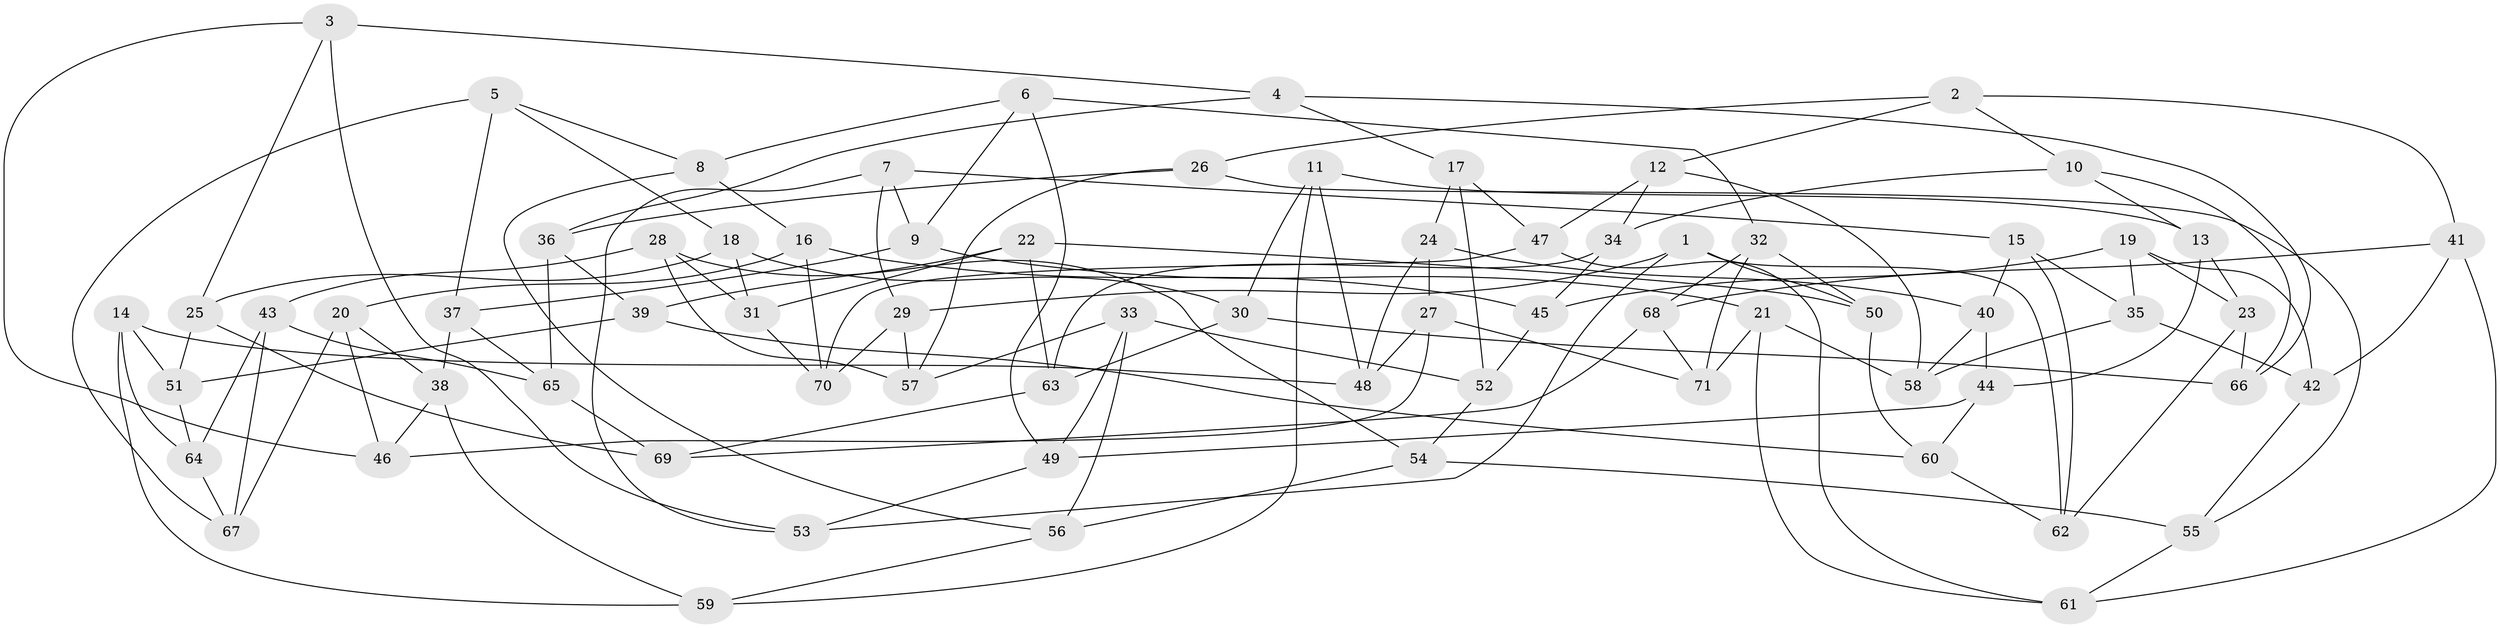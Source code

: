 // coarse degree distribution, {9: 0.08333333333333333, 4: 0.6388888888888888, 3: 0.1111111111111111, 10: 0.08333333333333333, 7: 0.027777777777777776, 6: 0.027777777777777776, 8: 0.027777777777777776}
// Generated by graph-tools (version 1.1) at 2025/53/03/04/25 22:53:40]
// undirected, 71 vertices, 142 edges
graph export_dot {
  node [color=gray90,style=filled];
  1;
  2;
  3;
  4;
  5;
  6;
  7;
  8;
  9;
  10;
  11;
  12;
  13;
  14;
  15;
  16;
  17;
  18;
  19;
  20;
  21;
  22;
  23;
  24;
  25;
  26;
  27;
  28;
  29;
  30;
  31;
  32;
  33;
  34;
  35;
  36;
  37;
  38;
  39;
  40;
  41;
  42;
  43;
  44;
  45;
  46;
  47;
  48;
  49;
  50;
  51;
  52;
  53;
  54;
  55;
  56;
  57;
  58;
  59;
  60;
  61;
  62;
  63;
  64;
  65;
  66;
  67;
  68;
  69;
  70;
  71;
  1 -- 50;
  1 -- 53;
  1 -- 62;
  1 -- 29;
  2 -- 10;
  2 -- 12;
  2 -- 41;
  2 -- 26;
  3 -- 53;
  3 -- 4;
  3 -- 25;
  3 -- 46;
  4 -- 66;
  4 -- 36;
  4 -- 17;
  5 -- 8;
  5 -- 37;
  5 -- 18;
  5 -- 67;
  6 -- 8;
  6 -- 49;
  6 -- 32;
  6 -- 9;
  7 -- 15;
  7 -- 29;
  7 -- 53;
  7 -- 9;
  8 -- 16;
  8 -- 56;
  9 -- 37;
  9 -- 21;
  10 -- 66;
  10 -- 13;
  10 -- 34;
  11 -- 13;
  11 -- 48;
  11 -- 59;
  11 -- 30;
  12 -- 47;
  12 -- 34;
  12 -- 58;
  13 -- 23;
  13 -- 44;
  14 -- 51;
  14 -- 64;
  14 -- 48;
  14 -- 59;
  15 -- 35;
  15 -- 40;
  15 -- 62;
  16 -- 45;
  16 -- 70;
  16 -- 20;
  17 -- 52;
  17 -- 47;
  17 -- 24;
  18 -- 30;
  18 -- 25;
  18 -- 31;
  19 -- 35;
  19 -- 42;
  19 -- 45;
  19 -- 23;
  20 -- 67;
  20 -- 46;
  20 -- 38;
  21 -- 61;
  21 -- 58;
  21 -- 71;
  22 -- 50;
  22 -- 63;
  22 -- 39;
  22 -- 31;
  23 -- 66;
  23 -- 62;
  24 -- 27;
  24 -- 48;
  24 -- 40;
  25 -- 51;
  25 -- 69;
  26 -- 57;
  26 -- 36;
  26 -- 55;
  27 -- 48;
  27 -- 71;
  27 -- 46;
  28 -- 54;
  28 -- 31;
  28 -- 43;
  28 -- 57;
  29 -- 70;
  29 -- 57;
  30 -- 66;
  30 -- 63;
  31 -- 70;
  32 -- 68;
  32 -- 50;
  32 -- 71;
  33 -- 57;
  33 -- 56;
  33 -- 52;
  33 -- 49;
  34 -- 63;
  34 -- 45;
  35 -- 42;
  35 -- 58;
  36 -- 39;
  36 -- 65;
  37 -- 38;
  37 -- 65;
  38 -- 46;
  38 -- 59;
  39 -- 60;
  39 -- 51;
  40 -- 44;
  40 -- 58;
  41 -- 68;
  41 -- 42;
  41 -- 61;
  42 -- 55;
  43 -- 67;
  43 -- 65;
  43 -- 64;
  44 -- 49;
  44 -- 60;
  45 -- 52;
  47 -- 61;
  47 -- 70;
  49 -- 53;
  50 -- 60;
  51 -- 64;
  52 -- 54;
  54 -- 55;
  54 -- 56;
  55 -- 61;
  56 -- 59;
  60 -- 62;
  63 -- 69;
  64 -- 67;
  65 -- 69;
  68 -- 71;
  68 -- 69;
}
